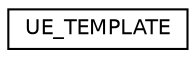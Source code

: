 digraph "Graphical Class Hierarchy"
{
 // LATEX_PDF_SIZE
  edge [fontname="Helvetica",fontsize="10",labelfontname="Helvetica",labelfontsize="10"];
  node [fontname="Helvetica",fontsize="10",shape=record];
  rankdir="LR";
  Node0 [label="UE_TEMPLATE",height=0.2,width=0.4,color="black", fillcolor="white", style="filled",URL="$structUE__TEMPLATE.html",tooltip="eNB template for UE context information"];
}
